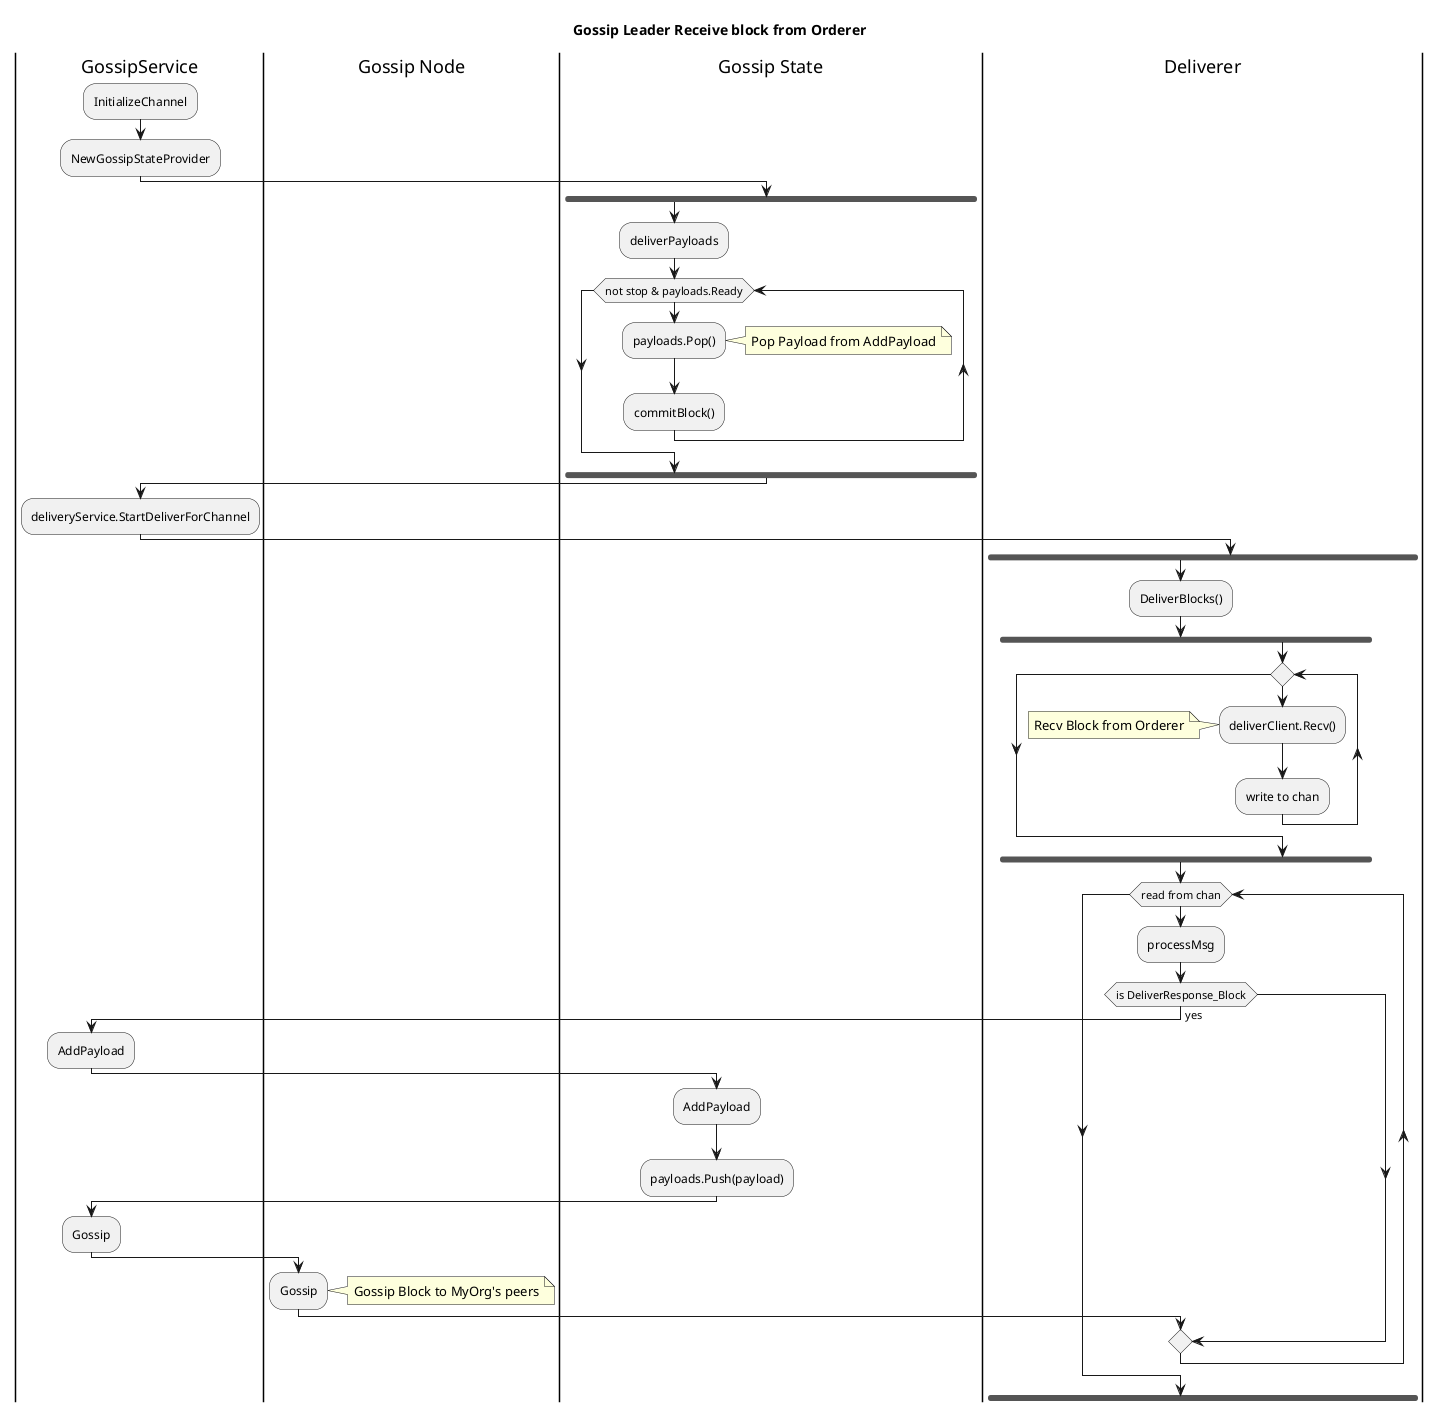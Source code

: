 @startuml

title Gossip Leader Receive block from Orderer

|GossipService|
|Gossip Node|
|Gossip State|
|Deliverer|

|GossipService|
:InitializeChannel;

:NewGossipStateProvider;
|Gossip State|
fork
    :deliverPayloads;
    while (not stop & payloads.Ready)
        :payloads.Pop();
        note right: Pop Payload from AddPayload
        :commitBlock();
    end while
endfork

|GossipService|
:deliveryService.StartDeliverForChannel;

|Deliverer|
fork
    :DeliverBlocks();
    fork
        while ()
            :deliverClient.Recv();
            note left: Recv Block from Orderer
            :write to chan;
        endwhile
    end fork

        while (read from chan)
            :processMsg;
            if (is DeliverResponse_Block) then (yes)
|GossipService|
                :AddPayload;
|Gossip State|
                :AddPayload;
                :payloads.Push(payload);
|GossipService|
                :Gossip;
|Gossip Node|
                :Gossip;
                note right: Gossip Block to MyOrg's peers
|Deliverer|
            endif
        endwhile
endfork

@enduml
